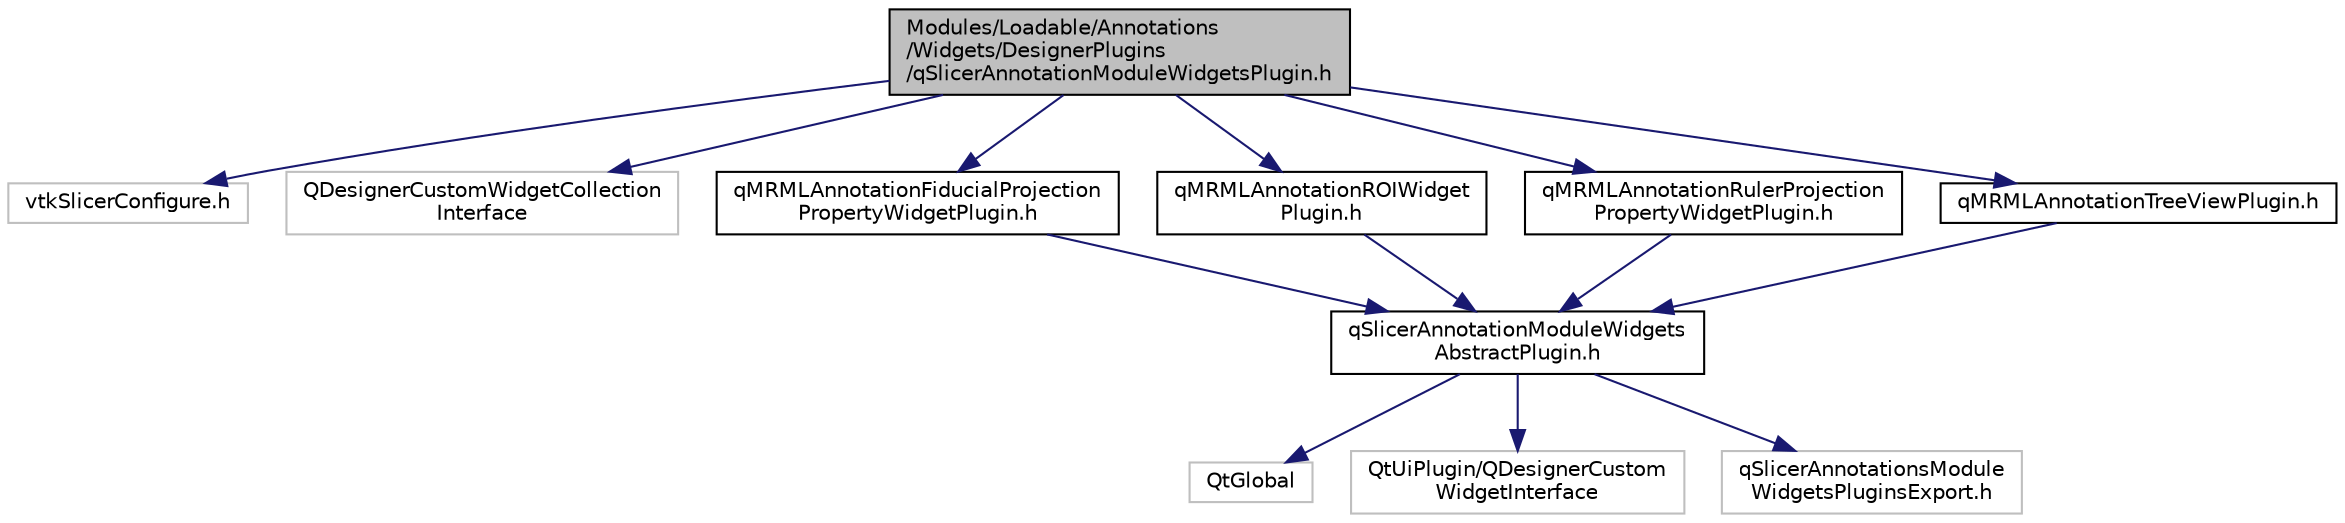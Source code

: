 digraph "Modules/Loadable/Annotations/Widgets/DesignerPlugins/qSlicerAnnotationModuleWidgetsPlugin.h"
{
  bgcolor="transparent";
  edge [fontname="Helvetica",fontsize="10",labelfontname="Helvetica",labelfontsize="10"];
  node [fontname="Helvetica",fontsize="10",shape=record];
  Node0 [label="Modules/Loadable/Annotations\l/Widgets/DesignerPlugins\l/qSlicerAnnotationModuleWidgetsPlugin.h",height=0.2,width=0.4,color="black", fillcolor="grey75", style="filled", fontcolor="black"];
  Node0 -> Node1 [color="midnightblue",fontsize="10",style="solid",fontname="Helvetica"];
  Node1 [label="vtkSlicerConfigure.h",height=0.2,width=0.4,color="grey75"];
  Node0 -> Node2 [color="midnightblue",fontsize="10",style="solid",fontname="Helvetica"];
  Node2 [label="QDesignerCustomWidgetCollection\lInterface",height=0.2,width=0.4,color="grey75"];
  Node0 -> Node3 [color="midnightblue",fontsize="10",style="solid",fontname="Helvetica"];
  Node3 [label="qMRMLAnnotationFiducialProjection\lPropertyWidgetPlugin.h",height=0.2,width=0.4,color="black",URL="$qMRMLAnnotationFiducialProjectionPropertyWidgetPlugin_8h.html"];
  Node3 -> Node4 [color="midnightblue",fontsize="10",style="solid",fontname="Helvetica"];
  Node4 [label="qSlicerAnnotationModuleWidgets\lAbstractPlugin.h",height=0.2,width=0.4,color="black",URL="$qSlicerAnnotationModuleWidgetsAbstractPlugin_8h.html"];
  Node4 -> Node5 [color="midnightblue",fontsize="10",style="solid",fontname="Helvetica"];
  Node5 [label="QtGlobal",height=0.2,width=0.4,color="grey75"];
  Node4 -> Node6 [color="midnightblue",fontsize="10",style="solid",fontname="Helvetica"];
  Node6 [label="QtUiPlugin/QDesignerCustom\lWidgetInterface",height=0.2,width=0.4,color="grey75"];
  Node4 -> Node7 [color="midnightblue",fontsize="10",style="solid",fontname="Helvetica"];
  Node7 [label="qSlicerAnnotationsModule\lWidgetsPluginsExport.h",height=0.2,width=0.4,color="grey75"];
  Node0 -> Node8 [color="midnightblue",fontsize="10",style="solid",fontname="Helvetica"];
  Node8 [label="qMRMLAnnotationROIWidget\lPlugin.h",height=0.2,width=0.4,color="black",URL="$qMRMLAnnotationROIWidgetPlugin_8h.html"];
  Node8 -> Node4 [color="midnightblue",fontsize="10",style="solid",fontname="Helvetica"];
  Node0 -> Node9 [color="midnightblue",fontsize="10",style="solid",fontname="Helvetica"];
  Node9 [label="qMRMLAnnotationRulerProjection\lPropertyWidgetPlugin.h",height=0.2,width=0.4,color="black",URL="$qMRMLAnnotationRulerProjectionPropertyWidgetPlugin_8h.html"];
  Node9 -> Node4 [color="midnightblue",fontsize="10",style="solid",fontname="Helvetica"];
  Node0 -> Node10 [color="midnightblue",fontsize="10",style="solid",fontname="Helvetica"];
  Node10 [label="qMRMLAnnotationTreeViewPlugin.h",height=0.2,width=0.4,color="black",URL="$qMRMLAnnotationTreeViewPlugin_8h.html"];
  Node10 -> Node4 [color="midnightblue",fontsize="10",style="solid",fontname="Helvetica"];
}

